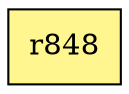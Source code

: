digraph G {
rankdir=BT;ranksep="2.0";
"r848" [shape=record,fillcolor=khaki1,style=filled,label="{r848}"];
}